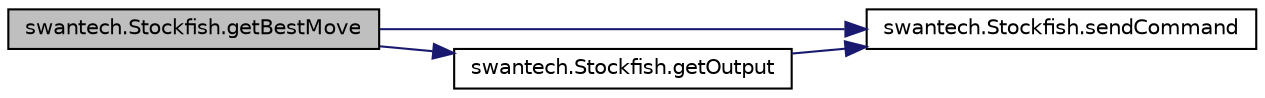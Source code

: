 digraph "swantech.Stockfish.getBestMove"
{
  edge [fontname="Helvetica",fontsize="10",labelfontname="Helvetica",labelfontsize="10"];
  node [fontname="Helvetica",fontsize="10",shape=record];
  rankdir="LR";
  Node1 [label="swantech.Stockfish.getBestMove",height=0.2,width=0.4,color="black", fillcolor="grey75", style="filled", fontcolor="black"];
  Node1 -> Node2 [color="midnightblue",fontsize="10",style="solid"];
  Node2 [label="swantech.Stockfish.sendCommand",height=0.2,width=0.4,color="black", fillcolor="white", style="filled",URL="$classswantech_1_1_stockfish.html#a0b971d0f645065262487fb597347d74f"];
  Node1 -> Node3 [color="midnightblue",fontsize="10",style="solid"];
  Node3 [label="swantech.Stockfish.getOutput",height=0.2,width=0.4,color="black", fillcolor="white", style="filled",URL="$classswantech_1_1_stockfish.html#ae3766542f6513e9108d6e9ac0f6ea26b"];
  Node3 -> Node2 [color="midnightblue",fontsize="10",style="solid"];
}
